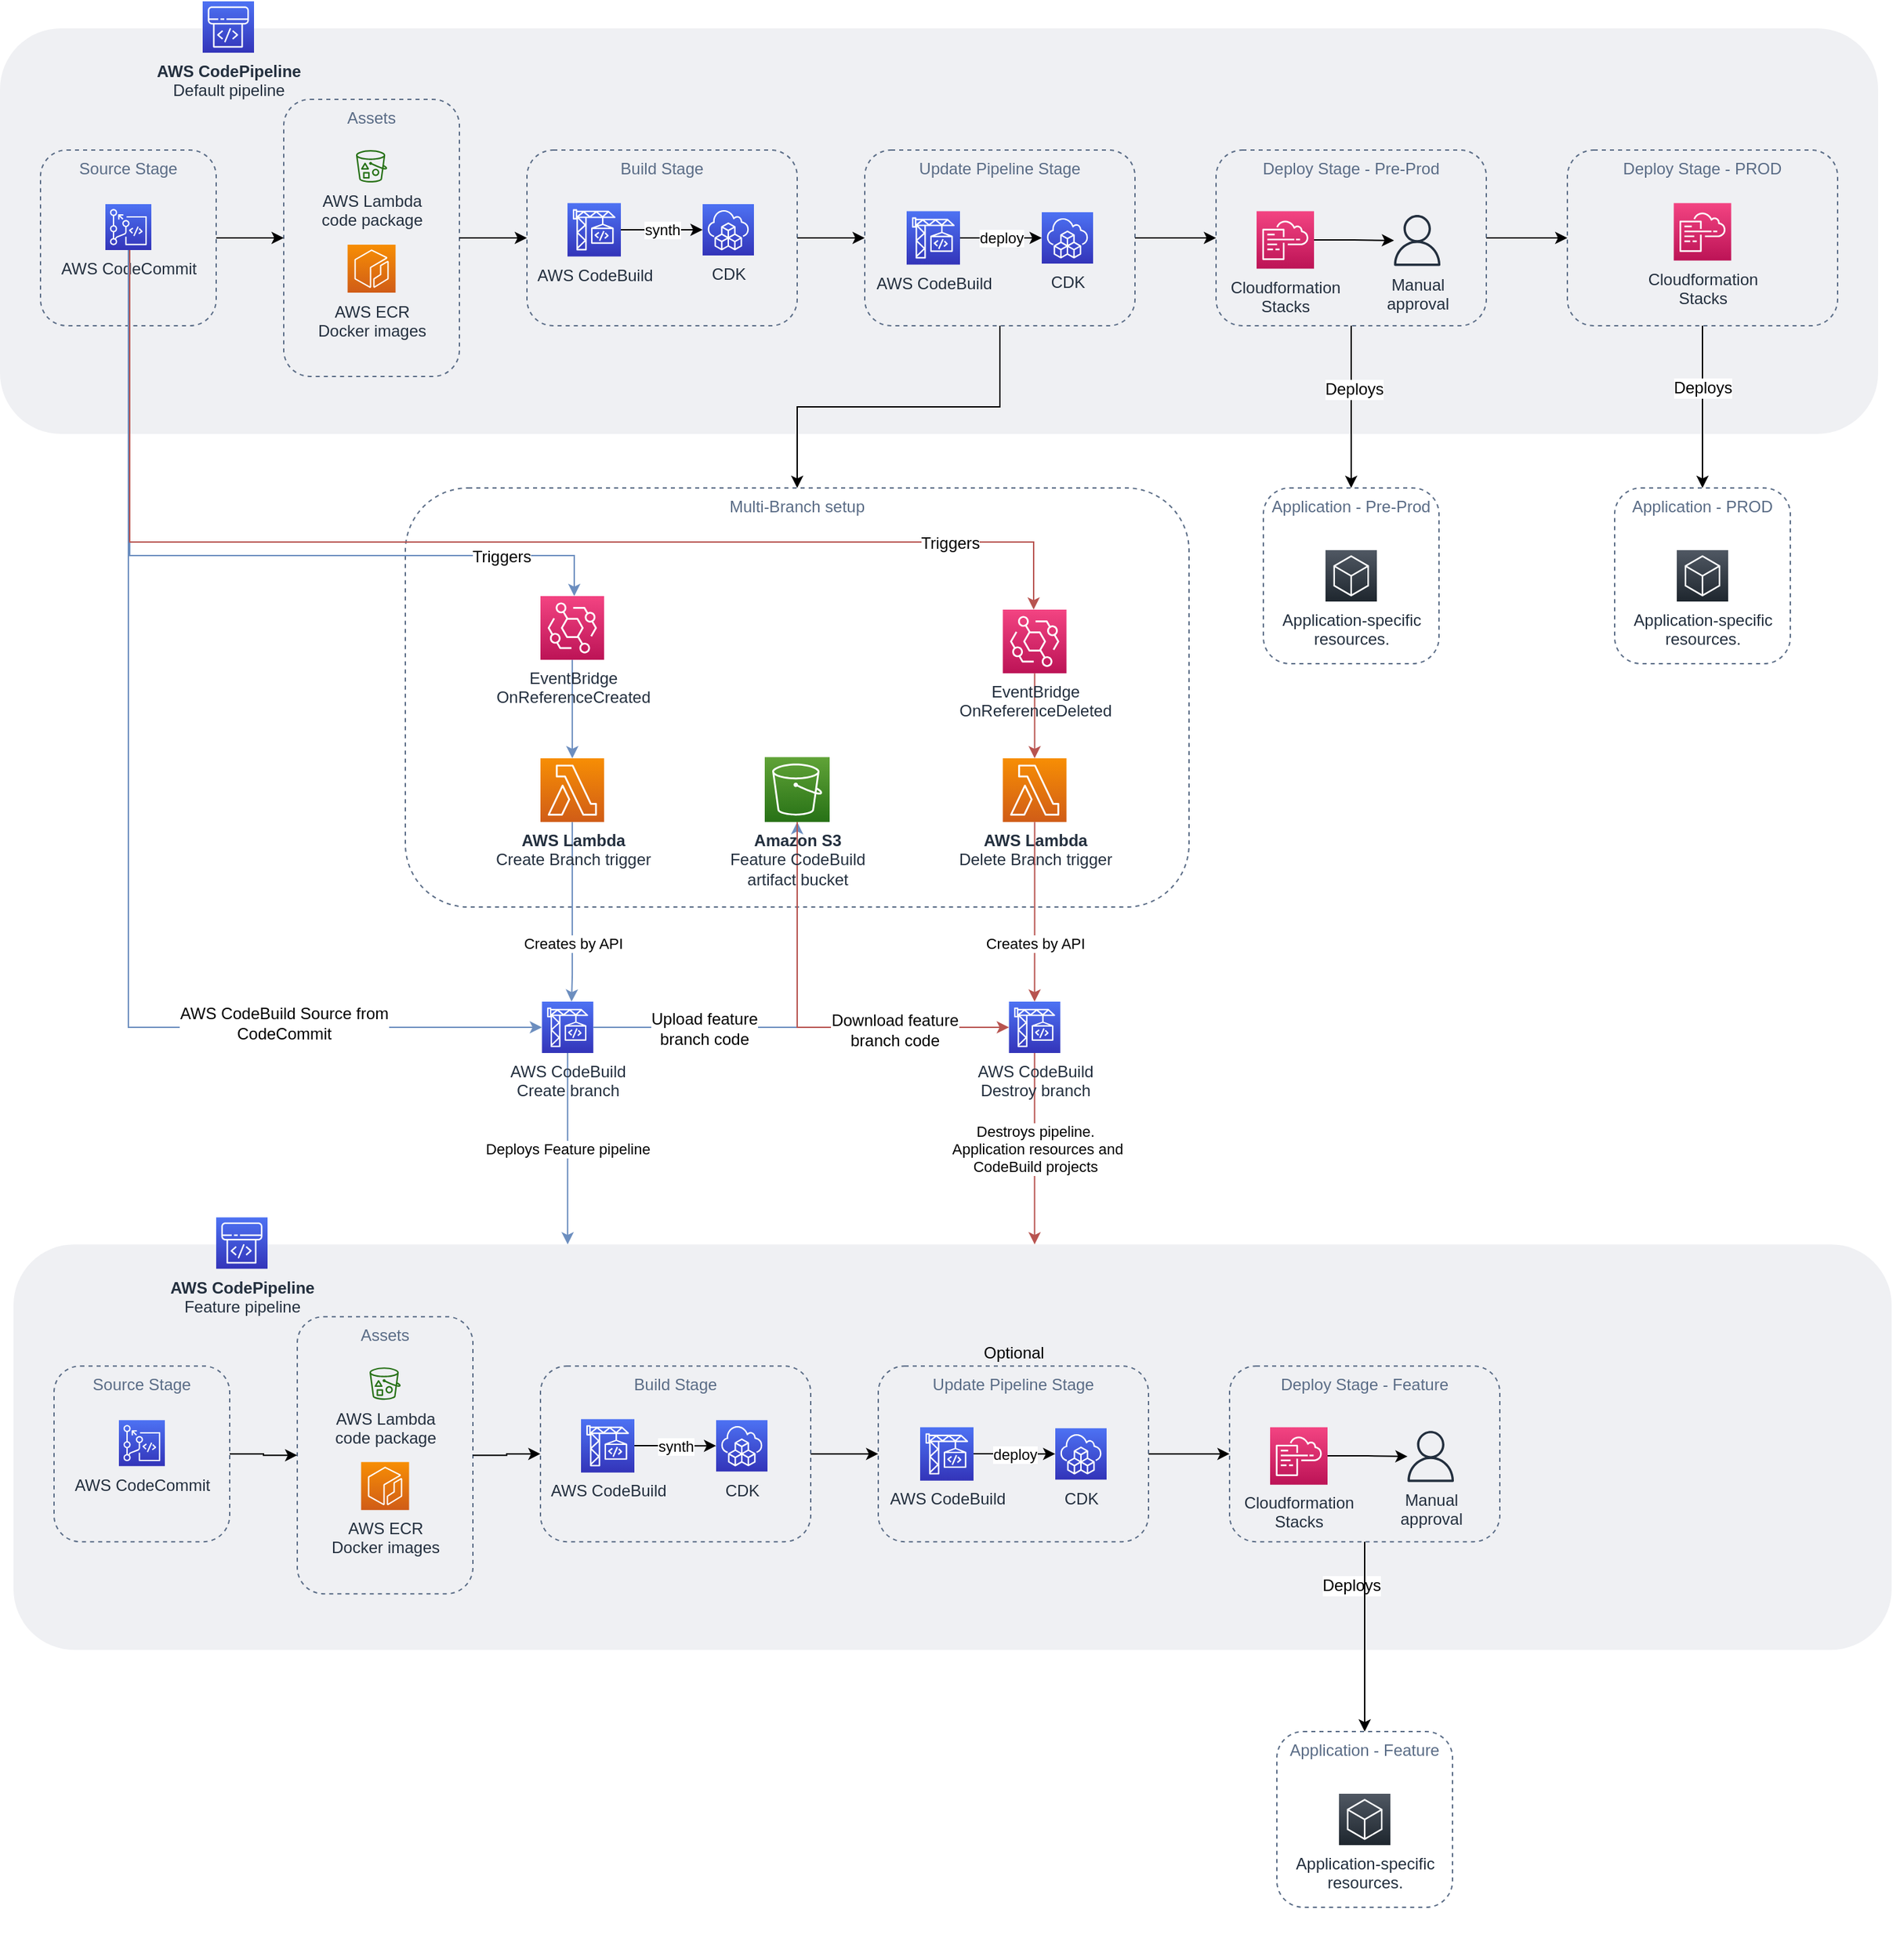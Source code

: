 <mxfile version="12.4.8" type="device"><diagram id="KziRlwluvi7mwH_8jwtL" name="Page-1"><mxGraphModel dx="3553" dy="1523" grid="1" gridSize="10" guides="1" tooltips="1" connect="1" arrows="1" fold="1" page="1" pageScale="1" pageWidth="850" pageHeight="1100" math="0" shadow="0"><root><mxCell id="0"/><mxCell id="1" parent="0"/><mxCell id="O1SDzEFIhxB1dDOznEWc-71" value="Multi-Branch setup" style="fillColor=none;strokeColor=#5A6C86;dashed=1;verticalAlign=top;fontStyle=0;fontColor=#5A6C86;rounded=1;" parent="1" vertex="1"><mxGeometry x="60" y="560" width="580" height="310" as="geometry"/></mxCell><mxCell id="O1SDzEFIhxB1dDOznEWc-5" value="" style="fillColor=#EFF0F3;strokeColor=none;dashed=0;verticalAlign=top;fontStyle=0;fontColor=#232F3D;rounded=1;" parent="1" vertex="1"><mxGeometry x="-240" y="220" width="1390" height="300" as="geometry"/></mxCell><mxCell id="O1SDzEFIhxB1dDOznEWc-1" value="&lt;div&gt;&lt;b&gt;AWS CodePipeline&lt;/b&gt;&lt;/div&gt;Default pipeline" style="outlineConnect=0;fontColor=#232F3E;gradientColor=#4D72F3;gradientDirection=north;fillColor=#3334B9;strokeColor=#ffffff;dashed=0;verticalLabelPosition=bottom;verticalAlign=top;align=center;html=1;fontSize=12;fontStyle=0;aspect=fixed;shape=mxgraph.aws4.resourceIcon;resIcon=mxgraph.aws4.codepipeline;" parent="1" vertex="1"><mxGeometry x="-90" y="200" width="38" height="38" as="geometry"/></mxCell><mxCell id="O1SDzEFIhxB1dDOznEWc-8" value="" style="group" parent="1" vertex="1" connectable="0"><mxGeometry x="-210" y="310" width="130" height="130" as="geometry"/></mxCell><mxCell id="O1SDzEFIhxB1dDOznEWc-6" value="Source Stage" style="fillColor=none;strokeColor=#5A6C86;dashed=1;verticalAlign=top;fontStyle=0;fontColor=#5A6C86;rounded=1;" parent="O1SDzEFIhxB1dDOznEWc-8" vertex="1"><mxGeometry width="130" height="130" as="geometry"/></mxCell><mxCell id="O1SDzEFIhxB1dDOznEWc-7" value="AWS CodeCommit" style="outlineConnect=0;fontColor=#232F3E;gradientColor=#4D72F3;gradientDirection=north;fillColor=#3334B9;strokeColor=#ffffff;dashed=0;verticalLabelPosition=bottom;verticalAlign=top;align=center;html=1;fontSize=12;fontStyle=0;aspect=fixed;shape=mxgraph.aws4.resourceIcon;resIcon=mxgraph.aws4.codecommit;rounded=1;" parent="O1SDzEFIhxB1dDOznEWc-8" vertex="1"><mxGeometry x="48" y="40" width="34" height="34" as="geometry"/></mxCell><mxCell id="O1SDzEFIhxB1dDOznEWc-16" style="edgeStyle=orthogonalEdgeStyle;rounded=0;orthogonalLoop=1;jettySize=auto;html=1;" parent="1" source="O1SDzEFIhxB1dDOznEWc-9" target="O1SDzEFIhxB1dDOznEWc-14" edge="1"><mxGeometry relative="1" as="geometry"/></mxCell><mxCell id="O1SDzEFIhxB1dDOznEWc-21" style="edgeStyle=orthogonalEdgeStyle;rounded=0;orthogonalLoop=1;jettySize=auto;html=1;" parent="1" source="O1SDzEFIhxB1dDOznEWc-14" target="O1SDzEFIhxB1dDOznEWc-20" edge="1"><mxGeometry relative="1" as="geometry"/></mxCell><mxCell id="O1SDzEFIhxB1dDOznEWc-30" style="edgeStyle=orthogonalEdgeStyle;rounded=0;orthogonalLoop=1;jettySize=auto;html=1;" parent="1" source="O1SDzEFIhxB1dDOznEWc-20" target="O1SDzEFIhxB1dDOznEWc-25" edge="1"><mxGeometry relative="1" as="geometry"/></mxCell><mxCell id="O1SDzEFIhxB1dDOznEWc-44" value="" style="group" parent="1" vertex="1" connectable="0"><mxGeometry x="400" y="310" width="200" height="130" as="geometry"/></mxCell><mxCell id="O1SDzEFIhxB1dDOznEWc-14" value="Update Pipeline Stage" style="fillColor=none;strokeColor=#5A6C86;dashed=1;verticalAlign=top;fontStyle=0;fontColor=#5A6C86;rounded=1;" parent="O1SDzEFIhxB1dDOznEWc-44" vertex="1"><mxGeometry width="200" height="130" as="geometry"/></mxCell><mxCell id="O1SDzEFIhxB1dDOznEWc-18" value="AWS CodeBuild" style="outlineConnect=0;fontColor=#232F3E;gradientColor=#4D72F3;gradientDirection=north;fillColor=#3334B9;strokeColor=#ffffff;dashed=0;verticalLabelPosition=bottom;verticalAlign=top;align=center;html=1;fontSize=12;fontStyle=0;aspect=fixed;shape=mxgraph.aws4.resourceIcon;resIcon=mxgraph.aws4.codebuild;rounded=1;" parent="O1SDzEFIhxB1dDOznEWc-44" vertex="1"><mxGeometry x="31" y="45.25" width="39.5" height="39.5" as="geometry"/></mxCell><mxCell id="O1SDzEFIhxB1dDOznEWc-19" value="CDK" style="outlineConnect=0;fontColor=#232F3E;gradientColor=#4D72F3;gradientDirection=north;fillColor=#3334B9;strokeColor=#ffffff;dashed=0;verticalLabelPosition=bottom;verticalAlign=top;align=center;html=1;fontSize=12;fontStyle=0;aspect=fixed;shape=mxgraph.aws4.resourceIcon;resIcon=mxgraph.aws4.cloud_development_kit;rounded=1;" parent="O1SDzEFIhxB1dDOznEWc-44" vertex="1"><mxGeometry x="131" y="46" width="38" height="38" as="geometry"/></mxCell><mxCell id="O1SDzEFIhxB1dDOznEWc-17" value="deploy" style="edgeStyle=orthogonalEdgeStyle;rounded=0;orthogonalLoop=1;jettySize=auto;html=1;" parent="O1SDzEFIhxB1dDOznEWc-44" source="O1SDzEFIhxB1dDOznEWc-18" target="O1SDzEFIhxB1dDOznEWc-19" edge="1"><mxGeometry relative="1" as="geometry"/></mxCell><mxCell id="O1SDzEFIhxB1dDOznEWc-45" value="" style="group" parent="1" vertex="1" connectable="0"><mxGeometry x="530" y="310" width="200" height="130" as="geometry"/></mxCell><mxCell id="O1SDzEFIhxB1dDOznEWc-47" value="" style="group" parent="O1SDzEFIhxB1dDOznEWc-45" vertex="1" connectable="0"><mxGeometry x="130" width="200" height="130" as="geometry"/></mxCell><mxCell id="O1SDzEFIhxB1dDOznEWc-20" value="Deploy Stage - Pre-Prod" style="fillColor=none;strokeColor=#5A6C86;dashed=1;verticalAlign=top;fontStyle=0;fontColor=#5A6C86;rounded=1;" parent="O1SDzEFIhxB1dDOznEWc-47" vertex="1"><mxGeometry width="200" height="130" as="geometry"/></mxCell><mxCell id="O1SDzEFIhxB1dDOznEWc-22" value="&lt;div&gt;Cloudformation &lt;br&gt;&lt;/div&gt;&lt;div&gt;Stacks&lt;/div&gt;" style="outlineConnect=0;fontColor=#232F3E;gradientColor=#F34482;gradientDirection=north;fillColor=#BC1356;strokeColor=#ffffff;dashed=0;verticalLabelPosition=bottom;verticalAlign=top;align=center;html=1;fontSize=12;fontStyle=0;aspect=fixed;shape=mxgraph.aws4.resourceIcon;resIcon=mxgraph.aws4.cloudformation;rounded=1;" parent="O1SDzEFIhxB1dDOznEWc-47" vertex="1"><mxGeometry x="30" y="45.25" width="42.5" height="42.5" as="geometry"/></mxCell><mxCell id="O1SDzEFIhxB1dDOznEWc-28" value="&lt;div&gt;Manual&lt;/div&gt;&lt;div&gt;approval&lt;br&gt;&lt;/div&gt;" style="outlineConnect=0;fontColor=#232F3E;gradientColor=none;fillColor=#232F3E;strokeColor=none;dashed=0;verticalLabelPosition=bottom;verticalAlign=top;align=center;html=1;fontSize=12;fontStyle=0;aspect=fixed;pointerEvents=1;shape=mxgraph.aws4.user;rounded=1;" parent="O1SDzEFIhxB1dDOznEWc-47" vertex="1"><mxGeometry x="130" y="48" width="37.75" height="37.75" as="geometry"/></mxCell><mxCell id="O1SDzEFIhxB1dDOznEWc-29" style="edgeStyle=orthogonalEdgeStyle;rounded=0;orthogonalLoop=1;jettySize=auto;html=1;" parent="O1SDzEFIhxB1dDOznEWc-47" source="O1SDzEFIhxB1dDOznEWc-22" target="O1SDzEFIhxB1dDOznEWc-28" edge="1"><mxGeometry relative="1" as="geometry"/></mxCell><mxCell id="O1SDzEFIhxB1dDOznEWc-46" value="" style="group" parent="1" vertex="1" connectable="0"><mxGeometry x="920" y="310" width="200" height="130" as="geometry"/></mxCell><mxCell id="O1SDzEFIhxB1dDOznEWc-25" value="Deploy Stage - PROD" style="fillColor=none;strokeColor=#5A6C86;dashed=1;verticalAlign=top;fontStyle=0;fontColor=#5A6C86;rounded=1;" parent="O1SDzEFIhxB1dDOznEWc-46" vertex="1"><mxGeometry width="200" height="130" as="geometry"/></mxCell><mxCell id="O1SDzEFIhxB1dDOznEWc-26" value="&lt;div&gt;Cloudformation &lt;br&gt;&lt;/div&gt;&lt;div&gt;Stacks&lt;/div&gt;" style="outlineConnect=0;fontColor=#232F3E;gradientColor=#F34482;gradientDirection=north;fillColor=#BC1356;strokeColor=#ffffff;dashed=0;verticalLabelPosition=bottom;verticalAlign=top;align=center;html=1;fontSize=12;fontStyle=0;aspect=fixed;shape=mxgraph.aws4.resourceIcon;resIcon=mxgraph.aws4.cloudformation;rounded=1;" parent="O1SDzEFIhxB1dDOznEWc-46" vertex="1"><mxGeometry x="78.75" y="39.25" width="42.5" height="42.5" as="geometry"/></mxCell><mxCell id="O1SDzEFIhxB1dDOznEWc-48" value="" style="group" parent="1" vertex="1" connectable="0"><mxGeometry x="150" y="310" width="200" height="130" as="geometry"/></mxCell><mxCell id="O1SDzEFIhxB1dDOznEWc-9" value="Build Stage" style="fillColor=none;strokeColor=#5A6C86;dashed=1;verticalAlign=top;fontStyle=0;fontColor=#5A6C86;rounded=1;" parent="O1SDzEFIhxB1dDOznEWc-48" vertex="1"><mxGeometry width="200" height="130" as="geometry"/></mxCell><mxCell id="O1SDzEFIhxB1dDOznEWc-10" value="AWS CodeBuild" style="outlineConnect=0;fontColor=#232F3E;gradientColor=#4D72F3;gradientDirection=north;fillColor=#3334B9;strokeColor=#ffffff;dashed=0;verticalLabelPosition=bottom;verticalAlign=top;align=center;html=1;fontSize=12;fontStyle=0;aspect=fixed;shape=mxgraph.aws4.resourceIcon;resIcon=mxgraph.aws4.codebuild;rounded=1;" parent="O1SDzEFIhxB1dDOznEWc-48" vertex="1"><mxGeometry x="30" y="39.25" width="39.5" height="39.5" as="geometry"/></mxCell><mxCell id="O1SDzEFIhxB1dDOznEWc-11" value="CDK" style="outlineConnect=0;fontColor=#232F3E;gradientColor=#4D72F3;gradientDirection=north;fillColor=#3334B9;strokeColor=#ffffff;dashed=0;verticalLabelPosition=bottom;verticalAlign=top;align=center;html=1;fontSize=12;fontStyle=0;aspect=fixed;shape=mxgraph.aws4.resourceIcon;resIcon=mxgraph.aws4.cloud_development_kit;rounded=1;" parent="O1SDzEFIhxB1dDOznEWc-48" vertex="1"><mxGeometry x="130" y="40" width="38" height="38" as="geometry"/></mxCell><mxCell id="O1SDzEFIhxB1dDOznEWc-12" value="synth" style="edgeStyle=orthogonalEdgeStyle;rounded=0;orthogonalLoop=1;jettySize=auto;html=1;" parent="O1SDzEFIhxB1dDOznEWc-48" source="O1SDzEFIhxB1dDOznEWc-10" target="O1SDzEFIhxB1dDOznEWc-11" edge="1"><mxGeometry relative="1" as="geometry"/></mxCell><mxCell id="O1SDzEFIhxB1dDOznEWc-49" value="" style="group" parent="1" vertex="1" connectable="0"><mxGeometry x="-30" y="272.5" width="130" height="205" as="geometry"/></mxCell><mxCell id="O1SDzEFIhxB1dDOznEWc-50" value="Assets" style="fillColor=none;strokeColor=#5A6C86;dashed=1;verticalAlign=top;fontStyle=0;fontColor=#5A6C86;rounded=1;" parent="O1SDzEFIhxB1dDOznEWc-49" vertex="1"><mxGeometry width="130" height="205" as="geometry"/></mxCell><mxCell id="O1SDzEFIhxB1dDOznEWc-55" value="&lt;div&gt;AWS Lambda&lt;/div&gt;&lt;div&gt; code package&lt;br&gt;&lt;/div&gt;" style="outlineConnect=0;fontColor=#232F3E;gradientColor=none;fillColor=#277116;strokeColor=none;dashed=0;verticalLabelPosition=bottom;verticalAlign=top;align=center;html=1;fontSize=12;fontStyle=0;aspect=fixed;pointerEvents=1;shape=mxgraph.aws4.bucket_with_objects;rounded=1;" parent="O1SDzEFIhxB1dDOznEWc-49" vertex="1"><mxGeometry x="53.46" y="37.498" width="23.08" height="24" as="geometry"/></mxCell><mxCell id="O1SDzEFIhxB1dDOznEWc-56" value="&lt;div&gt;AWS ECR &lt;br&gt;&lt;/div&gt;&lt;div&gt;Docker images&lt;br&gt;&lt;/div&gt;" style="outlineConnect=0;fontColor=#232F3E;gradientColor=#F78E04;gradientDirection=north;fillColor=#D05C17;strokeColor=#ffffff;dashed=0;verticalLabelPosition=bottom;verticalAlign=top;align=center;html=1;fontSize=12;fontStyle=0;aspect=fixed;shape=mxgraph.aws4.resourceIcon;resIcon=mxgraph.aws4.ecr;rounded=1;" parent="O1SDzEFIhxB1dDOznEWc-49" vertex="1"><mxGeometry x="47.25" y="107.5" width="35.5" height="35.5" as="geometry"/></mxCell><mxCell id="O1SDzEFIhxB1dDOznEWc-52" style="edgeStyle=orthogonalEdgeStyle;rounded=0;orthogonalLoop=1;jettySize=auto;html=1;" parent="1" source="O1SDzEFIhxB1dDOznEWc-6" target="O1SDzEFIhxB1dDOznEWc-50" edge="1"><mxGeometry relative="1" as="geometry"/></mxCell><mxCell id="O1SDzEFIhxB1dDOznEWc-53" style="edgeStyle=orthogonalEdgeStyle;rounded=0;orthogonalLoop=1;jettySize=auto;html=1;" parent="1" source="O1SDzEFIhxB1dDOznEWc-50" target="O1SDzEFIhxB1dDOznEWc-9" edge="1"><mxGeometry relative="1" as="geometry"/></mxCell><mxCell id="O1SDzEFIhxB1dDOznEWc-59" value="" style="group" parent="1" vertex="1" connectable="0"><mxGeometry x="695" y="560" width="130" height="168" as="geometry"/></mxCell><mxCell id="O1SDzEFIhxB1dDOznEWc-32" value="&lt;div&gt;Application-specific &lt;br&gt;&lt;/div&gt;&lt;div&gt;resources. &lt;br&gt;&lt;/div&gt;" style="gradientDirection=north;outlineConnect=0;fontColor=#232F3E;gradientColor=#505863;fillColor=#1E262E;strokeColor=#ffffff;dashed=0;verticalLabelPosition=bottom;verticalAlign=top;align=center;html=1;fontSize=12;fontStyle=0;aspect=fixed;shape=mxgraph.aws4.resourceIcon;resIcon=mxgraph.aws4.general;rounded=1;" parent="O1SDzEFIhxB1dDOznEWc-59" vertex="1"><mxGeometry x="46" y="46" width="38" height="38" as="geometry"/></mxCell><mxCell id="O1SDzEFIhxB1dDOznEWc-58" value="Application - Pre-Prod&#xA;" style="fillColor=none;strokeColor=#5A6C86;dashed=1;verticalAlign=top;fontStyle=0;fontColor=#5A6C86;rounded=1;" parent="O1SDzEFIhxB1dDOznEWc-59" vertex="1"><mxGeometry width="130" height="130" as="geometry"/></mxCell><mxCell id="O1SDzEFIhxB1dDOznEWc-61" value="" style="group" parent="1" vertex="1" connectable="0"><mxGeometry x="955" y="560" width="130" height="168" as="geometry"/></mxCell><mxCell id="O1SDzEFIhxB1dDOznEWc-62" value="&lt;div&gt;Application-specific &lt;br&gt;&lt;/div&gt;&lt;div&gt;resources. &lt;br&gt;&lt;/div&gt;" style="gradientDirection=north;outlineConnect=0;fontColor=#232F3E;gradientColor=#505863;fillColor=#1E262E;strokeColor=#ffffff;dashed=0;verticalLabelPosition=bottom;verticalAlign=top;align=center;html=1;fontSize=12;fontStyle=0;aspect=fixed;shape=mxgraph.aws4.resourceIcon;resIcon=mxgraph.aws4.general;rounded=1;" parent="O1SDzEFIhxB1dDOznEWc-61" vertex="1"><mxGeometry x="46" y="46" width="38" height="38" as="geometry"/></mxCell><mxCell id="O1SDzEFIhxB1dDOznEWc-63" value="Application - PROD" style="fillColor=none;strokeColor=#5A6C86;dashed=1;verticalAlign=top;fontStyle=0;fontColor=#5A6C86;rounded=1;" parent="O1SDzEFIhxB1dDOznEWc-61" vertex="1"><mxGeometry width="130" height="130" as="geometry"/></mxCell><mxCell id="O1SDzEFIhxB1dDOznEWc-66" style="edgeStyle=orthogonalEdgeStyle;rounded=0;orthogonalLoop=1;jettySize=auto;html=1;" parent="1" source="O1SDzEFIhxB1dDOznEWc-20" target="O1SDzEFIhxB1dDOznEWc-58" edge="1"><mxGeometry relative="1" as="geometry"/></mxCell><mxCell id="O1SDzEFIhxB1dDOznEWc-68" value="Deploys" style="text;html=1;align=center;verticalAlign=middle;resizable=0;points=[];labelBackgroundColor=#ffffff;" parent="O1SDzEFIhxB1dDOznEWc-66" vertex="1" connectable="0"><mxGeometry x="0.005" y="14" relative="1" as="geometry"><mxPoint x="-12" y="-14" as="offset"/></mxGeometry></mxCell><mxCell id="O1SDzEFIhxB1dDOznEWc-67" style="edgeStyle=orthogonalEdgeStyle;rounded=0;orthogonalLoop=1;jettySize=auto;html=1;" parent="1" source="O1SDzEFIhxB1dDOznEWc-25" target="O1SDzEFIhxB1dDOznEWc-63" edge="1"><mxGeometry relative="1" as="geometry"/></mxCell><mxCell id="O1SDzEFIhxB1dDOznEWc-69" value="Deploys" style="text;html=1;align=center;verticalAlign=middle;resizable=0;points=[];labelBackgroundColor=#ffffff;" parent="O1SDzEFIhxB1dDOznEWc-67" vertex="1" connectable="0"><mxGeometry x="0.005" y="-15" relative="1" as="geometry"><mxPoint x="15" y="-15" as="offset"/></mxGeometry></mxCell><mxCell id="O1SDzEFIhxB1dDOznEWc-73" style="edgeStyle=orthogonalEdgeStyle;rounded=0;orthogonalLoop=1;jettySize=auto;html=1;" parent="1" source="O1SDzEFIhxB1dDOznEWc-14" target="O1SDzEFIhxB1dDOznEWc-71" edge="1"><mxGeometry relative="1" as="geometry"/></mxCell><mxCell id="O1SDzEFIhxB1dDOznEWc-75" style="edgeStyle=orthogonalEdgeStyle;rounded=0;orthogonalLoop=1;jettySize=auto;html=1;fillColor=#dae8fc;strokeColor=#6c8ebf;" parent="1" source="O1SDzEFIhxB1dDOznEWc-7" target="O1SDzEFIhxB1dDOznEWc-37" edge="1"><mxGeometry relative="1" as="geometry"><Array as="points"><mxPoint x="-144" y="610"/><mxPoint x="185" y="610"/></Array></mxGeometry></mxCell><mxCell id="O1SDzEFIhxB1dDOznEWc-80" value="Triggers" style="text;html=1;align=center;verticalAlign=middle;resizable=0;points=[];labelBackgroundColor=#ffffff;" parent="O1SDzEFIhxB1dDOznEWc-75" vertex="1" connectable="0"><mxGeometry x="0.713" y="-1" relative="1" as="geometry"><mxPoint as="offset"/></mxGeometry></mxCell><mxCell id="O1SDzEFIhxB1dDOznEWc-76" style="edgeStyle=orthogonalEdgeStyle;rounded=0;orthogonalLoop=1;jettySize=auto;html=1;fillColor=#f8cecc;strokeColor=#b85450;" parent="1" source="O1SDzEFIhxB1dDOznEWc-7" target="O1SDzEFIhxB1dDOznEWc-39" edge="1"><mxGeometry relative="1" as="geometry"><Array as="points"><mxPoint x="-144" y="600"/><mxPoint x="525" y="600"/></Array></mxGeometry></mxCell><mxCell id="O1SDzEFIhxB1dDOznEWc-81" value="Triggers" style="text;html=1;align=center;verticalAlign=middle;resizable=0;points=[];labelBackgroundColor=#ffffff;" parent="O1SDzEFIhxB1dDOznEWc-76" vertex="1" connectable="0"><mxGeometry x="0.76" y="-1" relative="1" as="geometry"><mxPoint as="offset"/></mxGeometry></mxCell><mxCell id="O1SDzEFIhxB1dDOznEWc-84" value="Creates by API" style="edgeStyle=orthogonalEdgeStyle;rounded=0;orthogonalLoop=1;jettySize=auto;html=1;fillColor=#dae8fc;strokeColor=#6c8ebf;" parent="1" source="O1SDzEFIhxB1dDOznEWc-31" target="O1SDzEFIhxB1dDOznEWc-83" edge="1"><mxGeometry x="0.351" relative="1" as="geometry"><mxPoint as="offset"/><Array as="points"><mxPoint x="183" y="920"/><mxPoint x="183" y="920"/></Array></mxGeometry></mxCell><mxCell id="O1SDzEFIhxB1dDOznEWc-31" value="&lt;div&gt;&lt;b&gt;AWS Lambda&lt;/b&gt;&lt;/div&gt;&lt;div&gt;Create Branch trigger&lt;br&gt;&lt;/div&gt;" style="outlineConnect=0;fontColor=#232F3E;gradientColor=#F78E04;gradientDirection=north;fillColor=#D05C17;strokeColor=#ffffff;dashed=0;verticalLabelPosition=bottom;verticalAlign=top;align=center;html=1;fontSize=12;fontStyle=0;aspect=fixed;shape=mxgraph.aws4.resourceIcon;resIcon=mxgraph.aws4.lambda;rounded=1;" parent="1" vertex="1"><mxGeometry x="160.001" y="760" width="47.12" height="47.12" as="geometry"/></mxCell><mxCell id="O1SDzEFIhxB1dDOznEWc-33" value="&lt;div&gt;&lt;b&gt;AWS Lambda&lt;/b&gt;&lt;/div&gt;&lt;div&gt;Delete Branch trigger&lt;br&gt;&lt;/div&gt;" style="outlineConnect=0;fontColor=#232F3E;gradientColor=#F78E04;gradientDirection=north;fillColor=#D05C17;strokeColor=#ffffff;dashed=0;verticalLabelPosition=bottom;verticalAlign=top;align=center;html=1;fontSize=12;fontStyle=0;aspect=fixed;shape=mxgraph.aws4.resourceIcon;resIcon=mxgraph.aws4.lambda;rounded=1;" parent="1" vertex="1"><mxGeometry x="502.181" y="760" width="47.12" height="47.12" as="geometry"/></mxCell><mxCell id="O1SDzEFIhxB1dDOznEWc-38" style="edgeStyle=orthogonalEdgeStyle;rounded=0;orthogonalLoop=1;jettySize=auto;html=1;fillColor=#dae8fc;strokeColor=#6c8ebf;" parent="1" source="O1SDzEFIhxB1dDOznEWc-37" target="O1SDzEFIhxB1dDOznEWc-31" edge="1"><mxGeometry relative="1" as="geometry"/></mxCell><mxCell id="O1SDzEFIhxB1dDOznEWc-37" value="&lt;div&gt;EventBridge&lt;/div&gt;&lt;div&gt;OnReferenceCreated&lt;br&gt;&lt;/div&gt;" style="outlineConnect=0;fontColor=#232F3E;gradientColor=#F34482;gradientDirection=north;fillColor=#BC1356;strokeColor=#ffffff;dashed=0;verticalLabelPosition=bottom;verticalAlign=top;align=center;html=1;fontSize=12;fontStyle=0;aspect=fixed;shape=mxgraph.aws4.resourceIcon;resIcon=mxgraph.aws4.eventbridge;rounded=1;" parent="1" vertex="1"><mxGeometry x="159.999" y="640" width="47.12" height="47.12" as="geometry"/></mxCell><mxCell id="O1SDzEFIhxB1dDOznEWc-42" style="edgeStyle=orthogonalEdgeStyle;rounded=0;orthogonalLoop=1;jettySize=auto;html=1;fillColor=#f8cecc;strokeColor=#b85450;" parent="1" source="O1SDzEFIhxB1dDOznEWc-39" target="O1SDzEFIhxB1dDOznEWc-33" edge="1"><mxGeometry relative="1" as="geometry"/></mxCell><mxCell id="O1SDzEFIhxB1dDOznEWc-39" value="&lt;div&gt;EventBridge&lt;/div&gt;&lt;div&gt;OnReferenceDeleted&lt;br&gt;&lt;/div&gt;" style="outlineConnect=0;fontColor=#232F3E;gradientColor=#F34482;gradientDirection=north;fillColor=#BC1356;strokeColor=#ffffff;dashed=0;verticalLabelPosition=bottom;verticalAlign=top;align=center;html=1;fontSize=12;fontStyle=0;aspect=fixed;shape=mxgraph.aws4.resourceIcon;resIcon=mxgraph.aws4.eventbridge;rounded=1;" parent="1" vertex="1"><mxGeometry x="502.179" y="650" width="47.12" height="47.12" as="geometry"/></mxCell><mxCell id="O1SDzEFIhxB1dDOznEWc-134" value="Deploys Feature pipeline" style="edgeStyle=orthogonalEdgeStyle;rounded=0;orthogonalLoop=1;jettySize=auto;html=1;fillColor=#dae8fc;strokeColor=#6c8ebf;" parent="1" source="O1SDzEFIhxB1dDOznEWc-83" target="O1SDzEFIhxB1dDOznEWc-93" edge="1"><mxGeometry relative="1" as="geometry"><Array as="points"><mxPoint x="180" y="1030"/><mxPoint x="180" y="1030"/></Array></mxGeometry></mxCell><mxCell id="O1SDzEFIhxB1dDOznEWc-83" value="&lt;div&gt;AWS CodeBuild&lt;/div&gt;&lt;div&gt;Create branch&lt;br&gt;&lt;/div&gt;" style="outlineConnect=0;fontColor=#232F3E;gradientColor=#4D72F3;gradientDirection=north;fillColor=#3334B9;strokeColor=#ffffff;dashed=0;verticalLabelPosition=bottom;verticalAlign=top;align=center;html=1;fontSize=12;fontStyle=0;aspect=fixed;shape=mxgraph.aws4.resourceIcon;resIcon=mxgraph.aws4.codebuild;rounded=1;" parent="1" vertex="1"><mxGeometry x="161.12" y="940" width="38" height="38" as="geometry"/></mxCell><mxCell id="O1SDzEFIhxB1dDOznEWc-136" value="&lt;div&gt;Destroys pipeline. &lt;br&gt;&lt;/div&gt;&lt;div&gt;&amp;nbsp;Application resources and &lt;br&gt;&lt;/div&gt;&lt;div&gt;CodeBuild projects&lt;br&gt;&lt;/div&gt;" style="edgeStyle=orthogonalEdgeStyle;rounded=0;orthogonalLoop=1;jettySize=auto;html=1;fillColor=#f8cecc;strokeColor=#b85450;" parent="1" source="O1SDzEFIhxB1dDOznEWc-85" target="O1SDzEFIhxB1dDOznEWc-93" edge="1"><mxGeometry relative="1" as="geometry"><Array as="points"><mxPoint x="526" y="1090"/><mxPoint x="526" y="1090"/></Array></mxGeometry></mxCell><mxCell id="O1SDzEFIhxB1dDOznEWc-85" value="&lt;div&gt;AWS CodeBuild&lt;/div&gt;&lt;div&gt;Destroy branch&lt;br&gt;&lt;/div&gt;" style="outlineConnect=0;fontColor=#232F3E;gradientColor=#4D72F3;gradientDirection=north;fillColor=#3334B9;strokeColor=#ffffff;dashed=0;verticalLabelPosition=bottom;verticalAlign=top;align=center;html=1;fontSize=12;fontStyle=0;aspect=fixed;shape=mxgraph.aws4.resourceIcon;resIcon=mxgraph.aws4.codebuild;rounded=1;" parent="1" vertex="1"><mxGeometry x="506.74" y="940" width="38" height="38" as="geometry"/></mxCell><mxCell id="O1SDzEFIhxB1dDOznEWc-86" value="Creates by API" style="edgeStyle=orthogonalEdgeStyle;rounded=0;orthogonalLoop=1;jettySize=auto;html=1;fillColor=#f8cecc;strokeColor=#b85450;" parent="1" source="O1SDzEFIhxB1dDOznEWc-33" target="O1SDzEFIhxB1dDOznEWc-85" edge="1"><mxGeometry x="0.351" relative="1" as="geometry"><mxPoint x="489.997" y="883.83" as="sourcePoint"/><mxPoint x="489.997" y="998" as="targetPoint"/><mxPoint as="offset"/></mxGeometry></mxCell><mxCell id="O1SDzEFIhxB1dDOznEWc-93" value="" style="fillColor=#EFF0F3;strokeColor=none;dashed=0;verticalAlign=top;fontStyle=0;fontColor=#232F3D;rounded=1;" parent="1" vertex="1"><mxGeometry x="-230" y="1119.57" width="1390" height="300" as="geometry"/></mxCell><mxCell id="O1SDzEFIhxB1dDOznEWc-94" value="&lt;div&gt;&lt;b&gt;AWS CodePipeline&lt;/b&gt;&lt;/div&gt;Feature pipeline" style="outlineConnect=0;fontColor=#232F3E;gradientColor=#4D72F3;gradientDirection=north;fillColor=#3334B9;strokeColor=#ffffff;dashed=0;verticalLabelPosition=bottom;verticalAlign=top;align=center;html=1;fontSize=12;fontStyle=0;aspect=fixed;shape=mxgraph.aws4.resourceIcon;resIcon=mxgraph.aws4.codepipeline;" parent="1" vertex="1"><mxGeometry x="-80" y="1099.57" width="38" height="38" as="geometry"/></mxCell><mxCell id="O1SDzEFIhxB1dDOznEWc-95" value="" style="group" parent="1" vertex="1" connectable="0"><mxGeometry x="-200" y="1209.57" width="130" height="130" as="geometry"/></mxCell><mxCell id="O1SDzEFIhxB1dDOznEWc-96" value="Source Stage" style="fillColor=none;strokeColor=#5A6C86;dashed=1;verticalAlign=top;fontStyle=0;fontColor=#5A6C86;rounded=1;" parent="O1SDzEFIhxB1dDOznEWc-95" vertex="1"><mxGeometry width="130" height="130" as="geometry"/></mxCell><mxCell id="O1SDzEFIhxB1dDOznEWc-97" value="AWS CodeCommit" style="outlineConnect=0;fontColor=#232F3E;gradientColor=#4D72F3;gradientDirection=north;fillColor=#3334B9;strokeColor=#ffffff;dashed=0;verticalLabelPosition=bottom;verticalAlign=top;align=center;html=1;fontSize=12;fontStyle=0;aspect=fixed;shape=mxgraph.aws4.resourceIcon;resIcon=mxgraph.aws4.codecommit;rounded=1;" parent="O1SDzEFIhxB1dDOznEWc-95" vertex="1"><mxGeometry x="48" y="40" width="34" height="34" as="geometry"/></mxCell><mxCell id="O1SDzEFIhxB1dDOznEWc-98" style="edgeStyle=orthogonalEdgeStyle;rounded=0;orthogonalLoop=1;jettySize=auto;html=1;" parent="1" source="O1SDzEFIhxB1dDOznEWc-116" target="O1SDzEFIhxB1dDOznEWc-102" edge="1"><mxGeometry relative="1" as="geometry"/></mxCell><mxCell id="O1SDzEFIhxB1dDOznEWc-99" style="edgeStyle=orthogonalEdgeStyle;rounded=0;orthogonalLoop=1;jettySize=auto;html=1;" parent="1" source="O1SDzEFIhxB1dDOznEWc-102" target="O1SDzEFIhxB1dDOznEWc-108" edge="1"><mxGeometry relative="1" as="geometry"/></mxCell><mxCell id="O1SDzEFIhxB1dDOznEWc-101" value="" style="group" parent="1" vertex="1" connectable="0"><mxGeometry x="410" y="1209.57" width="200" height="130" as="geometry"/></mxCell><mxCell id="O1SDzEFIhxB1dDOznEWc-102" value="Update Pipeline Stage" style="fillColor=none;strokeColor=#5A6C86;dashed=1;verticalAlign=top;fontStyle=0;fontColor=#5A6C86;rounded=1;" parent="O1SDzEFIhxB1dDOznEWc-101" vertex="1"><mxGeometry width="200" height="130" as="geometry"/></mxCell><mxCell id="O1SDzEFIhxB1dDOznEWc-103" value="AWS CodeBuild" style="outlineConnect=0;fontColor=#232F3E;gradientColor=#4D72F3;gradientDirection=north;fillColor=#3334B9;strokeColor=#ffffff;dashed=0;verticalLabelPosition=bottom;verticalAlign=top;align=center;html=1;fontSize=12;fontStyle=0;aspect=fixed;shape=mxgraph.aws4.resourceIcon;resIcon=mxgraph.aws4.codebuild;rounded=1;" parent="O1SDzEFIhxB1dDOznEWc-101" vertex="1"><mxGeometry x="31" y="45.25" width="39.5" height="39.5" as="geometry"/></mxCell><mxCell id="O1SDzEFIhxB1dDOznEWc-104" value="CDK" style="outlineConnect=0;fontColor=#232F3E;gradientColor=#4D72F3;gradientDirection=north;fillColor=#3334B9;strokeColor=#ffffff;dashed=0;verticalLabelPosition=bottom;verticalAlign=top;align=center;html=1;fontSize=12;fontStyle=0;aspect=fixed;shape=mxgraph.aws4.resourceIcon;resIcon=mxgraph.aws4.cloud_development_kit;rounded=1;" parent="O1SDzEFIhxB1dDOznEWc-101" vertex="1"><mxGeometry x="131" y="46" width="38" height="38" as="geometry"/></mxCell><mxCell id="O1SDzEFIhxB1dDOznEWc-105" value="deploy" style="edgeStyle=orthogonalEdgeStyle;rounded=0;orthogonalLoop=1;jettySize=auto;html=1;" parent="O1SDzEFIhxB1dDOznEWc-101" source="O1SDzEFIhxB1dDOznEWc-103" target="O1SDzEFIhxB1dDOznEWc-104" edge="1"><mxGeometry relative="1" as="geometry"/></mxCell><mxCell id="O1SDzEFIhxB1dDOznEWc-106" value="" style="group" parent="1" vertex="1" connectable="0"><mxGeometry x="540" y="1209.57" width="200" height="130" as="geometry"/></mxCell><mxCell id="O1SDzEFIhxB1dDOznEWc-107" value="" style="group" parent="O1SDzEFIhxB1dDOznEWc-106" vertex="1" connectable="0"><mxGeometry x="130" width="200" height="130" as="geometry"/></mxCell><mxCell id="O1SDzEFIhxB1dDOznEWc-108" value="Deploy Stage - Feature" style="fillColor=none;strokeColor=#5A6C86;dashed=1;verticalAlign=top;fontStyle=0;fontColor=#5A6C86;rounded=1;" parent="O1SDzEFIhxB1dDOznEWc-107" vertex="1"><mxGeometry width="200" height="130" as="geometry"/></mxCell><mxCell id="O1SDzEFIhxB1dDOznEWc-109" value="&lt;div&gt;Cloudformation &lt;br&gt;&lt;/div&gt;&lt;div&gt;Stacks&lt;/div&gt;" style="outlineConnect=0;fontColor=#232F3E;gradientColor=#F34482;gradientDirection=north;fillColor=#BC1356;strokeColor=#ffffff;dashed=0;verticalLabelPosition=bottom;verticalAlign=top;align=center;html=1;fontSize=12;fontStyle=0;aspect=fixed;shape=mxgraph.aws4.resourceIcon;resIcon=mxgraph.aws4.cloudformation;rounded=1;" parent="O1SDzEFIhxB1dDOznEWc-107" vertex="1"><mxGeometry x="30" y="45.25" width="42.5" height="42.5" as="geometry"/></mxCell><mxCell id="O1SDzEFIhxB1dDOznEWc-110" value="&lt;div&gt;Manual&lt;/div&gt;&lt;div&gt;approval&lt;br&gt;&lt;/div&gt;" style="outlineConnect=0;fontColor=#232F3E;gradientColor=none;fillColor=#232F3E;strokeColor=none;dashed=0;verticalLabelPosition=bottom;verticalAlign=top;align=center;html=1;fontSize=12;fontStyle=0;aspect=fixed;pointerEvents=1;shape=mxgraph.aws4.user;rounded=1;" parent="O1SDzEFIhxB1dDOznEWc-107" vertex="1"><mxGeometry x="130" y="48" width="37.75" height="37.75" as="geometry"/></mxCell><mxCell id="O1SDzEFIhxB1dDOznEWc-111" style="edgeStyle=orthogonalEdgeStyle;rounded=0;orthogonalLoop=1;jettySize=auto;html=1;" parent="O1SDzEFIhxB1dDOznEWc-107" source="O1SDzEFIhxB1dDOznEWc-109" target="O1SDzEFIhxB1dDOznEWc-110" edge="1"><mxGeometry relative="1" as="geometry"/></mxCell><mxCell id="O1SDzEFIhxB1dDOznEWc-115" value="" style="group" parent="1" vertex="1" connectable="0"><mxGeometry x="160" y="1209.57" width="200" height="130" as="geometry"/></mxCell><mxCell id="O1SDzEFIhxB1dDOznEWc-116" value="Build Stage" style="fillColor=none;strokeColor=#5A6C86;dashed=1;verticalAlign=top;fontStyle=0;fontColor=#5A6C86;rounded=1;" parent="O1SDzEFIhxB1dDOznEWc-115" vertex="1"><mxGeometry width="200" height="130" as="geometry"/></mxCell><mxCell id="O1SDzEFIhxB1dDOznEWc-117" value="AWS CodeBuild" style="outlineConnect=0;fontColor=#232F3E;gradientColor=#4D72F3;gradientDirection=north;fillColor=#3334B9;strokeColor=#ffffff;dashed=0;verticalLabelPosition=bottom;verticalAlign=top;align=center;html=1;fontSize=12;fontStyle=0;aspect=fixed;shape=mxgraph.aws4.resourceIcon;resIcon=mxgraph.aws4.codebuild;rounded=1;" parent="O1SDzEFIhxB1dDOznEWc-115" vertex="1"><mxGeometry x="30" y="39.25" width="39.5" height="39.5" as="geometry"/></mxCell><mxCell id="O1SDzEFIhxB1dDOznEWc-118" value="CDK" style="outlineConnect=0;fontColor=#232F3E;gradientColor=#4D72F3;gradientDirection=north;fillColor=#3334B9;strokeColor=#ffffff;dashed=0;verticalLabelPosition=bottom;verticalAlign=top;align=center;html=1;fontSize=12;fontStyle=0;aspect=fixed;shape=mxgraph.aws4.resourceIcon;resIcon=mxgraph.aws4.cloud_development_kit;rounded=1;" parent="O1SDzEFIhxB1dDOznEWc-115" vertex="1"><mxGeometry x="130" y="40" width="38" height="38" as="geometry"/></mxCell><mxCell id="O1SDzEFIhxB1dDOznEWc-119" value="synth" style="edgeStyle=orthogonalEdgeStyle;rounded=0;orthogonalLoop=1;jettySize=auto;html=1;" parent="O1SDzEFIhxB1dDOznEWc-115" source="O1SDzEFIhxB1dDOznEWc-117" target="O1SDzEFIhxB1dDOznEWc-118" edge="1"><mxGeometry relative="1" as="geometry"/></mxCell><mxCell id="O1SDzEFIhxB1dDOznEWc-120" value="" style="group" parent="1" vertex="1" connectable="0"><mxGeometry x="-20" y="1173.07" width="130" height="205" as="geometry"/></mxCell><mxCell id="O1SDzEFIhxB1dDOznEWc-121" value="Assets" style="fillColor=none;strokeColor=#5A6C86;dashed=1;verticalAlign=top;fontStyle=0;fontColor=#5A6C86;rounded=1;" parent="O1SDzEFIhxB1dDOznEWc-120" vertex="1"><mxGeometry width="130" height="205" as="geometry"/></mxCell><mxCell id="O1SDzEFIhxB1dDOznEWc-122" value="&lt;div&gt;AWS Lambda&lt;/div&gt;&lt;div&gt; code package&lt;br&gt;&lt;/div&gt;" style="outlineConnect=0;fontColor=#232F3E;gradientColor=none;fillColor=#277116;strokeColor=none;dashed=0;verticalLabelPosition=bottom;verticalAlign=top;align=center;html=1;fontSize=12;fontStyle=0;aspect=fixed;pointerEvents=1;shape=mxgraph.aws4.bucket_with_objects;rounded=1;" parent="O1SDzEFIhxB1dDOznEWc-120" vertex="1"><mxGeometry x="53.46" y="37.498" width="23.08" height="24" as="geometry"/></mxCell><mxCell id="O1SDzEFIhxB1dDOznEWc-123" value="&lt;div&gt;AWS ECR &lt;br&gt;&lt;/div&gt;&lt;div&gt;Docker images&lt;br&gt;&lt;/div&gt;" style="outlineConnect=0;fontColor=#232F3E;gradientColor=#F78E04;gradientDirection=north;fillColor=#D05C17;strokeColor=#ffffff;dashed=0;verticalLabelPosition=bottom;verticalAlign=top;align=center;html=1;fontSize=12;fontStyle=0;aspect=fixed;shape=mxgraph.aws4.resourceIcon;resIcon=mxgraph.aws4.ecr;rounded=1;" parent="O1SDzEFIhxB1dDOznEWc-120" vertex="1"><mxGeometry x="47.25" y="107.5" width="35.5" height="35.5" as="geometry"/></mxCell><mxCell id="O1SDzEFIhxB1dDOznEWc-124" style="edgeStyle=orthogonalEdgeStyle;rounded=0;orthogonalLoop=1;jettySize=auto;html=1;" parent="1" source="O1SDzEFIhxB1dDOznEWc-96" target="O1SDzEFIhxB1dDOznEWc-121" edge="1"><mxGeometry relative="1" as="geometry"/></mxCell><mxCell id="O1SDzEFIhxB1dDOznEWc-125" style="edgeStyle=orthogonalEdgeStyle;rounded=0;orthogonalLoop=1;jettySize=auto;html=1;" parent="1" source="O1SDzEFIhxB1dDOznEWc-121" target="O1SDzEFIhxB1dDOznEWc-116" edge="1"><mxGeometry relative="1" as="geometry"/></mxCell><mxCell id="O1SDzEFIhxB1dDOznEWc-126" value="Deploys" style="text;html=1;align=center;verticalAlign=middle;resizable=0;points=[];labelBackgroundColor=#ffffff;" parent="1" vertex="1" connectable="0"><mxGeometry x="772" y="1385.57" as="geometry"><mxPoint x="-12" y="-14" as="offset"/></mxGeometry></mxCell><mxCell id="O1SDzEFIhxB1dDOznEWc-128" value="" style="group" parent="1" vertex="1" connectable="0"><mxGeometry x="705" y="1480" width="130" height="168" as="geometry"/></mxCell><mxCell id="O1SDzEFIhxB1dDOznEWc-129" value="&lt;div&gt;Application-specific &lt;br&gt;&lt;/div&gt;&lt;div&gt;resources. &lt;br&gt;&lt;/div&gt;" style="gradientDirection=north;outlineConnect=0;fontColor=#232F3E;gradientColor=#505863;fillColor=#1E262E;strokeColor=#ffffff;dashed=0;verticalLabelPosition=bottom;verticalAlign=top;align=center;html=1;fontSize=12;fontStyle=0;aspect=fixed;shape=mxgraph.aws4.resourceIcon;resIcon=mxgraph.aws4.general;rounded=1;" parent="O1SDzEFIhxB1dDOznEWc-128" vertex="1"><mxGeometry x="46" y="46" width="38" height="38" as="geometry"/></mxCell><mxCell id="O1SDzEFIhxB1dDOznEWc-130" value="Application - Feature&#xA;" style="fillColor=none;strokeColor=#5A6C86;dashed=1;verticalAlign=top;fontStyle=0;fontColor=#5A6C86;rounded=1;" parent="O1SDzEFIhxB1dDOznEWc-128" vertex="1"><mxGeometry width="130" height="130" as="geometry"/></mxCell><mxCell id="O1SDzEFIhxB1dDOznEWc-132" style="edgeStyle=orthogonalEdgeStyle;rounded=0;orthogonalLoop=1;jettySize=auto;html=1;" parent="1" source="O1SDzEFIhxB1dDOznEWc-108" target="O1SDzEFIhxB1dDOznEWc-130" edge="1"><mxGeometry relative="1" as="geometry"/></mxCell><mxCell id="O1SDzEFIhxB1dDOznEWc-133" value="Optional" style="text;html=1;align=center;verticalAlign=middle;resizable=0;points=[];autosize=1;" parent="1" vertex="1"><mxGeometry x="480" y="1189.57" width="60" height="20" as="geometry"/></mxCell><mxCell id="884V49HOCeiINUuywWSC-4" style="edgeStyle=orthogonalEdgeStyle;rounded=0;orthogonalLoop=1;jettySize=auto;html=1;startArrow=classic;startFill=1;endArrow=none;endFill=0;fillColor=#dae8fc;strokeColor=#6c8ebf;" edge="1" parent="1" source="884V49HOCeiINUuywWSC-3" target="O1SDzEFIhxB1dDOznEWc-83"><mxGeometry relative="1" as="geometry"><Array as="points"><mxPoint x="350" y="959"/></Array></mxGeometry></mxCell><mxCell id="884V49HOCeiINUuywWSC-6" value="&lt;div&gt;Upload feature&lt;/div&gt;&lt;div&gt; branch code&lt;/div&gt;" style="text;html=1;align=center;verticalAlign=middle;resizable=0;points=[];labelBackgroundColor=#ffffff;" vertex="1" connectable="0" parent="884V49HOCeiINUuywWSC-4"><mxGeometry x="0.003" y="-38" relative="1" as="geometry"><mxPoint x="-69.55" y="38.33" as="offset"/></mxGeometry></mxCell><mxCell id="884V49HOCeiINUuywWSC-5" style="edgeStyle=orthogonalEdgeStyle;rounded=0;orthogonalLoop=1;jettySize=auto;html=1;fillColor=#f8cecc;strokeColor=#b85450;" edge="1" parent="1" source="884V49HOCeiINUuywWSC-3" target="O1SDzEFIhxB1dDOznEWc-85"><mxGeometry relative="1" as="geometry"><Array as="points"><mxPoint x="350" y="959"/></Array></mxGeometry></mxCell><mxCell id="884V49HOCeiINUuywWSC-7" value="&lt;div&gt;Download feature &lt;br&gt;&lt;/div&gt;&lt;div&gt;branch code&lt;/div&gt;" style="text;html=1;align=center;verticalAlign=middle;resizable=0;points=[];labelBackgroundColor=#ffffff;" vertex="1" connectable="0" parent="884V49HOCeiINUuywWSC-5"><mxGeometry x="0.447" y="-2" relative="1" as="geometry"><mxPoint as="offset"/></mxGeometry></mxCell><mxCell id="884V49HOCeiINUuywWSC-3" value="&lt;div&gt;&lt;b&gt;Amazon S3&lt;/b&gt;&lt;/div&gt;&lt;div&gt;Feature CodeBuild &lt;br&gt;&lt;/div&gt;&lt;div&gt;artifact bucket&lt;br&gt;&lt;/div&gt;" style="outlineConnect=0;fontColor=#232F3E;gradientColor=#60A337;gradientDirection=north;fillColor=#277116;strokeColor=#ffffff;dashed=0;verticalLabelPosition=bottom;verticalAlign=top;align=center;html=1;fontSize=12;fontStyle=0;aspect=fixed;shape=mxgraph.aws4.resourceIcon;resIcon=mxgraph.aws4.s3;" vertex="1" parent="1"><mxGeometry x="326" y="759.12" width="48" height="48" as="geometry"/></mxCell><mxCell id="884V49HOCeiINUuywWSC-8" style="edgeStyle=orthogonalEdgeStyle;rounded=0;orthogonalLoop=1;jettySize=auto;html=1;startArrow=none;startFill=0;endArrow=classic;endFill=1;fillColor=#dae8fc;strokeColor=#6c8ebf;" edge="1" parent="1" source="O1SDzEFIhxB1dDOznEWc-7" target="O1SDzEFIhxB1dDOznEWc-83"><mxGeometry relative="1" as="geometry"><Array as="points"><mxPoint x="-145" y="959"/></Array></mxGeometry></mxCell><mxCell id="884V49HOCeiINUuywWSC-9" value="&lt;div&gt;AWS CodeBuild Source from&lt;/div&gt;&lt;div&gt; CodeCommit&lt;/div&gt;" style="text;html=1;align=center;verticalAlign=middle;resizable=0;points=[];labelBackgroundColor=#ffffff;" vertex="1" connectable="0" parent="884V49HOCeiINUuywWSC-8"><mxGeometry x="0.297" y="115" relative="1" as="geometry"><mxPoint as="offset"/></mxGeometry></mxCell></root></mxGraphModel></diagram></mxfile>